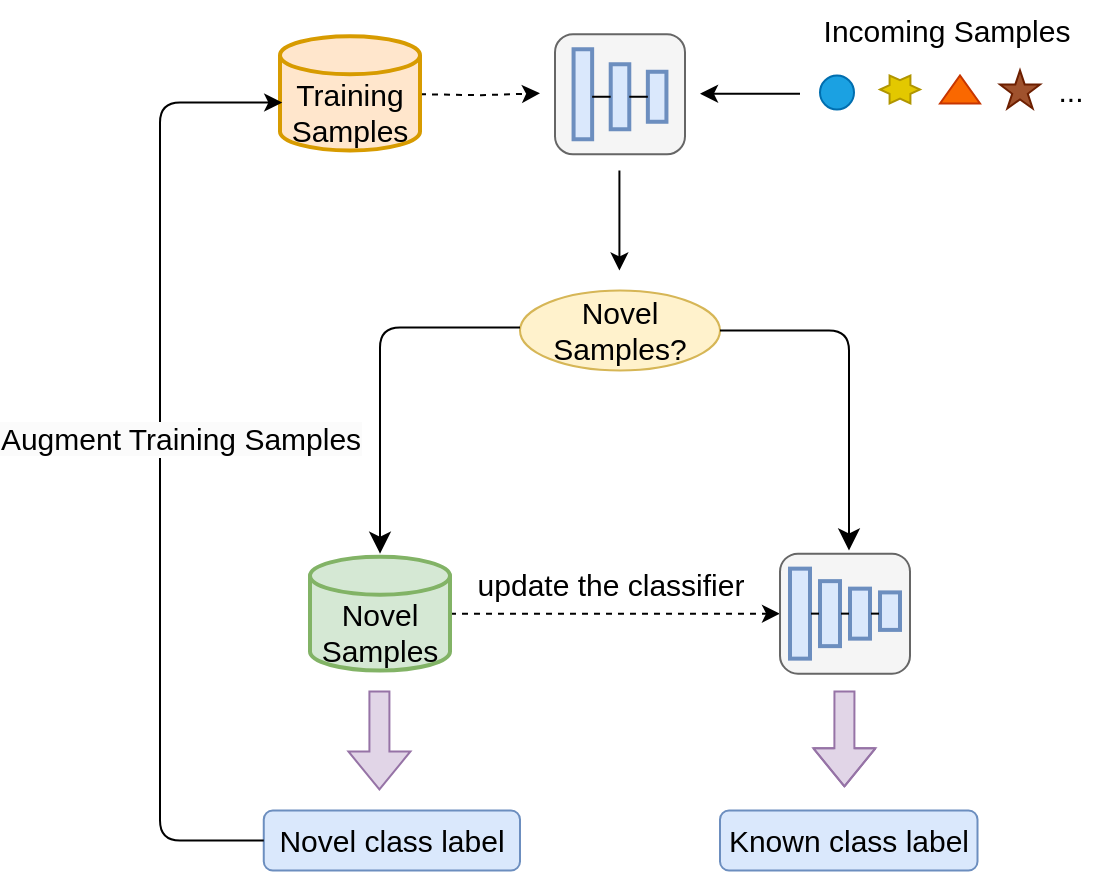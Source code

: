 <mxfile version="24.2.5" type="github">
  <diagram name="Page-1" id="2YBvvXClWsGukQMizWep">
    <mxGraphModel dx="823" dy="475" grid="1" gridSize="10" guides="1" tooltips="1" connect="1" arrows="1" fold="1" page="1" pageScale="1" pageWidth="850" pageHeight="1100" math="0" shadow="0">
      <root>
        <mxCell id="0" />
        <mxCell id="1" parent="0" />
        <mxCell id="O35hqQ3dhwwcrDAdRLHy-16" value="" style="group;rotation=90;fontSize=15;" parent="1" vertex="1" connectable="0">
          <mxGeometry x="457.5" y="77.13" width="65" height="60" as="geometry" />
        </mxCell>
        <mxCell id="O35hqQ3dhwwcrDAdRLHy-17" value="" style="rounded=1;whiteSpace=wrap;html=1;movable=1;resizable=1;rotatable=1;deletable=1;editable=1;locked=0;connectable=1;fontSize=15;fillColor=#f5f5f5;fontColor=#333333;strokeColor=#666666;" parent="O35hqQ3dhwwcrDAdRLHy-16" vertex="1">
          <mxGeometry width="65" height="60" as="geometry" />
        </mxCell>
        <mxCell id="O35hqQ3dhwwcrDAdRLHy-18" value="" style="html=1;points=[[0,0,0,0,5],[0,1,0,0,-5],[1,0,0,0,5],[1,1,0,0,-5]];perimeter=orthogonalPerimeter;outlineConnect=0;targetShapes=umlLifeline;portConstraint=eastwest;newEdgeStyle={&quot;curved&quot;:0,&quot;rounded&quot;:0};fillColor=#dae8fc;strokeColor=#6c8ebf;strokeWidth=2;fontSize=15;" parent="O35hqQ3dhwwcrDAdRLHy-16" vertex="1">
          <mxGeometry x="9.286" y="7.5" width="9.286" height="45" as="geometry" />
        </mxCell>
        <mxCell id="O35hqQ3dhwwcrDAdRLHy-19" value="" style="html=1;points=[[0,0,0,0,5],[0,1,0,0,-5],[1,0,0,0,5],[1,1,0,0,-5]];perimeter=orthogonalPerimeter;outlineConnect=0;targetShapes=umlLifeline;portConstraint=eastwest;newEdgeStyle={&quot;curved&quot;:0,&quot;rounded&quot;:0};fillColor=#dae8fc;strokeColor=#6c8ebf;strokeWidth=2;fontSize=15;" parent="O35hqQ3dhwwcrDAdRLHy-16" vertex="1">
          <mxGeometry x="27.857" y="15" width="9.286" height="32.5" as="geometry" />
        </mxCell>
        <mxCell id="O35hqQ3dhwwcrDAdRLHy-20" value="" style="html=1;points=[[0,0,0,0,5],[0,1,0,0,-5],[1,0,0,0,5],[1,1,0,0,-5]];perimeter=orthogonalPerimeter;outlineConnect=0;targetShapes=umlLifeline;portConstraint=eastwest;newEdgeStyle={&quot;curved&quot;:0,&quot;rounded&quot;:0};fillColor=#dae8fc;strokeColor=#6c8ebf;strokeWidth=2;fontSize=15;" parent="O35hqQ3dhwwcrDAdRLHy-16" vertex="1">
          <mxGeometry x="46.429" y="18.75" width="9.286" height="25" as="geometry" />
        </mxCell>
        <mxCell id="O35hqQ3dhwwcrDAdRLHy-21" value="" style="line;strokeWidth=1;rotatable=0;dashed=0;labelPosition=right;align=left;verticalAlign=middle;spacingTop=0;spacingLeft=6;points=[];portConstraint=eastwest;fontSize=15;" parent="O35hqQ3dhwwcrDAdRLHy-16" vertex="1">
          <mxGeometry x="18.571" y="26.25" width="9.286" height="10" as="geometry" />
        </mxCell>
        <mxCell id="O35hqQ3dhwwcrDAdRLHy-22" value="" style="line;strokeWidth=1;rotatable=0;dashed=0;labelPosition=right;align=left;verticalAlign=middle;spacingTop=0;spacingLeft=6;points=[];portConstraint=eastwest;fontSize=15;" parent="O35hqQ3dhwwcrDAdRLHy-16" vertex="1">
          <mxGeometry x="37.143" y="26.25" width="9.286" height="10" as="geometry" />
        </mxCell>
        <mxCell id="O35hqQ3dhwwcrDAdRLHy-121" style="edgeStyle=orthogonalEdgeStyle;rounded=0;orthogonalLoop=1;jettySize=auto;html=1;shape=flexArrow;fontSize=15;fillColor=#e1d5e7;strokeColor=#9673a6;" parent="1" edge="1">
          <mxGeometry relative="1" as="geometry">
            <mxPoint x="369.71" y="455.25" as="targetPoint" />
            <mxPoint x="369.71" y="405.25" as="sourcePoint" />
          </mxGeometry>
        </mxCell>
        <mxCell id="O35hqQ3dhwwcrDAdRLHy-130" style="edgeStyle=orthogonalEdgeStyle;rounded=0;orthogonalLoop=1;jettySize=auto;html=1;entryX=0;entryY=0.5;entryDx=0;entryDy=0;dashed=1;fontSize=15;" parent="1" source="O35hqQ3dhwwcrDAdRLHy-62" target="O35hqQ3dhwwcrDAdRLHy-108" edge="1">
          <mxGeometry relative="1" as="geometry" />
        </mxCell>
        <mxCell id="O35hqQ3dhwwcrDAdRLHy-62" value="&lt;div style=&quot;font-size: 15px;&quot;&gt;&lt;br style=&quot;font-size: 15px;&quot;&gt;&lt;/div&gt;Novel Samples" style="strokeWidth=2;html=1;shape=mxgraph.flowchart.database;whiteSpace=wrap;fontSize=15;fillColor=#d5e8d4;strokeColor=#82b366;" parent="1" vertex="1">
          <mxGeometry x="335" y="338.38" width="70" height="56.87" as="geometry" />
        </mxCell>
        <mxCell id="O35hqQ3dhwwcrDAdRLHy-78" style="edgeStyle=orthogonalEdgeStyle;rounded=0;orthogonalLoop=1;jettySize=auto;html=1;dashed=1;targetPerimeterSpacing=0;fontSize=15;" parent="1" edge="1">
          <mxGeometry relative="1" as="geometry">
            <mxPoint x="450" y="106.665" as="targetPoint" />
            <mxPoint x="390" y="107.1" as="sourcePoint" />
          </mxGeometry>
        </mxCell>
        <mxCell id="O35hqQ3dhwwcrDAdRLHy-71" value="&lt;div style=&quot;font-size: 15px;&quot;&gt;&lt;br style=&quot;font-size: 15px;&quot;&gt;&lt;/div&gt;Training Samples&lt;div style=&quot;font-size: 15px;&quot;&gt;&lt;/div&gt;&lt;div style=&quot;font-size: 15px;&quot;&gt;&lt;/div&gt;" style="strokeWidth=2;html=1;shape=mxgraph.flowchart.database;whiteSpace=wrap;fontSize=15;fillColor=#ffe6cc;strokeColor=#d79b00;" parent="1" vertex="1">
          <mxGeometry x="320" y="78.07" width="70" height="57.18" as="geometry" />
        </mxCell>
        <mxCell id="O35hqQ3dhwwcrDAdRLHy-72" value="" style="group;fontSize=15;" parent="1" vertex="1" connectable="0">
          <mxGeometry x="590" y="95.25" width="110" height="19.5" as="geometry" />
        </mxCell>
        <mxCell id="O35hqQ3dhwwcrDAdRLHy-63" value="" style="verticalLabelPosition=bottom;verticalAlign=top;html=1;shape=mxgraph.basic.6_point_star;aspect=fixed;fillColor=#e3c800;fontColor=#000000;strokeColor=#B09500;fontSize=15;" parent="O35hqQ3dhwwcrDAdRLHy-72" vertex="1">
          <mxGeometry x="30" y="2.5" width="20" height="14" as="geometry" />
        </mxCell>
        <mxCell id="O35hqQ3dhwwcrDAdRLHy-66" value="" style="verticalLabelPosition=bottom;verticalAlign=top;html=1;shape=mxgraph.basic.star;aspect=fixed;fillColor=#a0522d;fontColor=#ffffff;strokeColor=#6D1F00;fontSize=15;" parent="O35hqQ3dhwwcrDAdRLHy-72" vertex="1">
          <mxGeometry x="90" width="20" height="19" as="geometry" />
        </mxCell>
        <mxCell id="O35hqQ3dhwwcrDAdRLHy-67" value="" style="verticalLabelPosition=bottom;verticalAlign=top;html=1;shape=mxgraph.basic.acute_triangle;dx=0.5;aspect=fixed;fillColor=#fa6800;fontColor=#000000;strokeColor=#C73500;fontSize=15;" parent="O35hqQ3dhwwcrDAdRLHy-72" vertex="1">
          <mxGeometry x="60" y="2.5" width="20" height="14" as="geometry" />
        </mxCell>
        <mxCell id="O35hqQ3dhwwcrDAdRLHy-70" value="" style="strokeWidth=1;html=1;shape=mxgraph.flowchart.start_2;whiteSpace=wrap;aspect=fixed;fillColor=#1ba1e2;strokeColor=#006EAF;fontColor=#ffffff;fontSize=15;" parent="O35hqQ3dhwwcrDAdRLHy-72" vertex="1">
          <mxGeometry y="2.5" width="17" height="17" as="geometry" />
        </mxCell>
        <mxCell id="O35hqQ3dhwwcrDAdRLHy-76" value="Incoming Samples" style="text;html=1;align=center;verticalAlign=middle;resizable=0;points=[];autosize=1;strokeColor=none;fillColor=none;fontSize=15;" parent="1" vertex="1">
          <mxGeometry x="577.5" y="60" width="150" height="30" as="geometry" />
        </mxCell>
        <mxCell id="O35hqQ3dhwwcrDAdRLHy-77" value="..." style="text;html=1;align=center;verticalAlign=middle;resizable=0;points=[];autosize=1;strokeColor=none;fillColor=none;fontSize=15;" parent="1" vertex="1">
          <mxGeometry x="695" y="90" width="40" height="30" as="geometry" />
        </mxCell>
        <mxCell id="O35hqQ3dhwwcrDAdRLHy-82" value="" style="endArrow=classic;html=1;rounded=0;fontSize=15;" parent="1" edge="1">
          <mxGeometry width="50" height="50" relative="1" as="geometry">
            <mxPoint x="580" y="106.84" as="sourcePoint" />
            <mxPoint x="530" y="106.84" as="targetPoint" />
          </mxGeometry>
        </mxCell>
        <mxCell id="O35hqQ3dhwwcrDAdRLHy-83" value="" style="endArrow=classic;html=1;rounded=0;fontSize=15;" parent="1" edge="1">
          <mxGeometry width="50" height="50" relative="1" as="geometry">
            <mxPoint x="489.71" y="145.25" as="sourcePoint" />
            <mxPoint x="489.71" y="195.25" as="targetPoint" />
          </mxGeometry>
        </mxCell>
        <mxCell id="O35hqQ3dhwwcrDAdRLHy-84" value="Novel Samples?" style="ellipse;whiteSpace=wrap;html=1;align=center;newEdgeStyle={&quot;edgeStyle&quot;:&quot;entityRelationEdgeStyle&quot;,&quot;startArrow&quot;:&quot;none&quot;,&quot;endArrow&quot;:&quot;none&quot;,&quot;segment&quot;:10,&quot;curved&quot;:1,&quot;sourcePerimeterSpacing&quot;:0,&quot;targetPerimeterSpacing&quot;:0};treeFolding=1;treeMoving=1;fontSize=15;fillColor=#fff2cc;strokeColor=#d6b656;" parent="1" vertex="1">
          <mxGeometry x="440" y="205.25" width="100" height="40" as="geometry" />
        </mxCell>
        <mxCell id="O35hqQ3dhwwcrDAdRLHy-122" style="edgeStyle=orthogonalEdgeStyle;rounded=0;orthogonalLoop=1;jettySize=auto;html=1;shape=flexArrow;fontSize=15;fillColor=#e1d5e7;strokeColor=#9673a6;" parent="1" edge="1">
          <mxGeometry relative="1" as="geometry">
            <mxPoint x="602.21" y="453.68" as="targetPoint" />
            <mxPoint x="602.224" y="405.25" as="sourcePoint" />
            <Array as="points">
              <mxPoint x="602.71" y="429.68" />
              <mxPoint x="602.71" y="429.68" />
            </Array>
          </mxGeometry>
        </mxCell>
        <mxCell id="O35hqQ3dhwwcrDAdRLHy-108" value="" style="rounded=1;whiteSpace=wrap;html=1;movable=1;resizable=1;rotatable=1;deletable=1;editable=1;locked=0;connectable=1;container=0;fontSize=15;fillColor=#f5f5f5;fontColor=#333333;strokeColor=#666666;" parent="1" vertex="1">
          <mxGeometry x="570" y="336.82" width="65" height="60" as="geometry" />
        </mxCell>
        <mxCell id="O35hqQ3dhwwcrDAdRLHy-109" value="" style="html=1;points=[[0,0,0,0,5],[0,1,0,0,-5],[1,0,0,0,5],[1,1,0,0,-5]];perimeter=orthogonalPerimeter;outlineConnect=0;targetShapes=umlLifeline;portConstraint=eastwest;newEdgeStyle={&quot;curved&quot;:0,&quot;rounded&quot;:0};fillColor=#dae8fc;strokeColor=#6c8ebf;strokeWidth=2;container=0;fontSize=15;" parent="1" vertex="1">
          <mxGeometry x="575" y="344.32" width="10" height="45" as="geometry" />
        </mxCell>
        <mxCell id="O35hqQ3dhwwcrDAdRLHy-110" value="" style="html=1;points=[[0,0,0,0,5],[0,1,0,0,-5],[1,0,0,0,5],[1,1,0,0,-5]];perimeter=orthogonalPerimeter;outlineConnect=0;targetShapes=umlLifeline;portConstraint=eastwest;newEdgeStyle={&quot;curved&quot;:0,&quot;rounded&quot;:0};fillColor=#dae8fc;strokeColor=#6c8ebf;strokeWidth=2;container=0;fontSize=15;" parent="1" vertex="1">
          <mxGeometry x="590" y="350.57" width="10" height="32.5" as="geometry" />
        </mxCell>
        <mxCell id="O35hqQ3dhwwcrDAdRLHy-111" value="" style="html=1;points=[[0,0,0,0,5],[0,1,0,0,-5],[1,0,0,0,5],[1,1,0,0,-5]];perimeter=orthogonalPerimeter;outlineConnect=0;targetShapes=umlLifeline;portConstraint=eastwest;newEdgeStyle={&quot;curved&quot;:0,&quot;rounded&quot;:0};fillColor=#dae8fc;strokeColor=#6c8ebf;strokeWidth=2;container=0;fontSize=15;" parent="1" vertex="1">
          <mxGeometry x="605" y="354.32" width="10" height="25" as="geometry" />
        </mxCell>
        <mxCell id="O35hqQ3dhwwcrDAdRLHy-112" value="" style="html=1;points=[[0,0,0,0,5],[0,1,0,0,-5],[1,0,0,0,5],[1,1,0,0,-5]];perimeter=orthogonalPerimeter;outlineConnect=0;targetShapes=umlLifeline;portConstraint=eastwest;newEdgeStyle={&quot;curved&quot;:0,&quot;rounded&quot;:0};fillColor=#dae8fc;strokeColor=#6c8ebf;strokeWidth=2;container=0;fontSize=15;" parent="1" vertex="1">
          <mxGeometry x="620" y="356.2" width="10" height="18.75" as="geometry" />
        </mxCell>
        <mxCell id="O35hqQ3dhwwcrDAdRLHy-113" value="" style="line;strokeWidth=1;fillColor=none;align=left;verticalAlign=middle;spacingTop=-1;spacingLeft=3;spacingRight=3;rotatable=0;labelPosition=right;points=[];portConstraint=eastwest;strokeColor=inherit;fontSize=15;" parent="1" vertex="1">
          <mxGeometry x="585.5" y="362.82" width="4" height="8" as="geometry" />
        </mxCell>
        <mxCell id="O35hqQ3dhwwcrDAdRLHy-114" value="" style="line;strokeWidth=1;fillColor=none;align=left;verticalAlign=middle;spacingTop=-1;spacingLeft=3;spacingRight=3;rotatable=0;labelPosition=right;points=[];portConstraint=eastwest;strokeColor=inherit;fontSize=15;" parent="1" vertex="1">
          <mxGeometry x="600.5" y="362.82" width="4" height="8" as="geometry" />
        </mxCell>
        <mxCell id="O35hqQ3dhwwcrDAdRLHy-115" value="" style="line;strokeWidth=1;fillColor=none;align=left;verticalAlign=middle;spacingTop=-1;spacingLeft=3;spacingRight=3;rotatable=0;labelPosition=right;points=[];portConstraint=eastwest;strokeColor=inherit;fontSize=15;" parent="1" vertex="1">
          <mxGeometry x="615.5" y="362.82" width="4" height="8" as="geometry" />
        </mxCell>
        <mxCell id="O35hqQ3dhwwcrDAdRLHy-124" value="Novel class label" style="rounded=1;whiteSpace=wrap;html=1;fillColor=#dae8fc;strokeColor=#6c8ebf;fontSize=15;" parent="1" vertex="1">
          <mxGeometry x="311.88" y="465.25" width="128.12" height="30" as="geometry" />
        </mxCell>
        <mxCell id="O35hqQ3dhwwcrDAdRLHy-125" value="Known class label" style="rounded=1;whiteSpace=wrap;html=1;fillColor=#dae8fc;strokeColor=#6c8ebf;fontSize=15;" parent="1" vertex="1">
          <mxGeometry x="540" y="465.25" width="128.75" height="30" as="geometry" />
        </mxCell>
        <mxCell id="O35hqQ3dhwwcrDAdRLHy-126" style="edgeStyle=orthogonalEdgeStyle;rounded=1;orthogonalLoop=1;jettySize=auto;html=1;entryX=0.016;entryY=0.581;entryDx=0;entryDy=0;entryPerimeter=0;curved=0;fontSize=15;" parent="1" source="O35hqQ3dhwwcrDAdRLHy-124" target="O35hqQ3dhwwcrDAdRLHy-71" edge="1">
          <mxGeometry relative="1" as="geometry">
            <Array as="points">
              <mxPoint x="260" y="480.25" />
              <mxPoint x="260" y="112.25" />
            </Array>
          </mxGeometry>
        </mxCell>
        <mxCell id="O35hqQ3dhwwcrDAdRLHy-129" value="&lt;span style=&quot;font-size: 15px; background-color: rgb(251, 251, 251);&quot;&gt;Augment Training Samples&lt;/span&gt;" style="edgeLabel;html=1;align=center;verticalAlign=middle;resizable=0;points=[];fontSize=15;" parent="O35hqQ3dhwwcrDAdRLHy-126" vertex="1" connectable="0">
          <mxGeometry x="0.051" relative="1" as="geometry">
            <mxPoint x="10" as="offset" />
          </mxGeometry>
        </mxCell>
        <mxCell id="O35hqQ3dhwwcrDAdRLHy-131" value="update the classifier" style="text;html=1;align=center;verticalAlign=middle;resizable=0;points=[];autosize=1;strokeColor=none;fillColor=none;fontSize=15;" parent="1" vertex="1">
          <mxGeometry x="405" y="336.82" width="160" height="30" as="geometry" />
        </mxCell>
        <mxCell id="O35hqQ3dhwwcrDAdRLHy-136" value="" style="edgeStyle=elbowEdgeStyle;elbow=horizontal;endArrow=classic;html=1;curved=0;rounded=1;endSize=8;startSize=8;exitX=0;exitY=0.5;exitDx=0;exitDy=0;entryX=0.5;entryY=0;entryDx=0;entryDy=0;entryPerimeter=0;fontSize=15;" parent="1" edge="1">
          <mxGeometry width="50" height="50" relative="1" as="geometry">
            <mxPoint x="440" y="223.69" as="sourcePoint" />
            <mxPoint x="370" y="336.82" as="targetPoint" />
            <Array as="points">
              <mxPoint x="370" y="283.69" />
            </Array>
          </mxGeometry>
        </mxCell>
        <mxCell id="O35hqQ3dhwwcrDAdRLHy-138" value="" style="edgeStyle=elbowEdgeStyle;elbow=horizontal;endArrow=classic;html=1;curved=0;rounded=1;endSize=8;startSize=8;exitX=1;exitY=0.5;exitDx=0;exitDy=0;fontSize=15;" parent="1" edge="1">
          <mxGeometry width="50" height="50" relative="1" as="geometry">
            <mxPoint x="540" y="225.25" as="sourcePoint" />
            <mxPoint x="605" y="335.25" as="targetPoint" />
            <Array as="points">
              <mxPoint x="604.5" y="285.38" />
            </Array>
          </mxGeometry>
        </mxCell>
      </root>
    </mxGraphModel>
  </diagram>
</mxfile>
